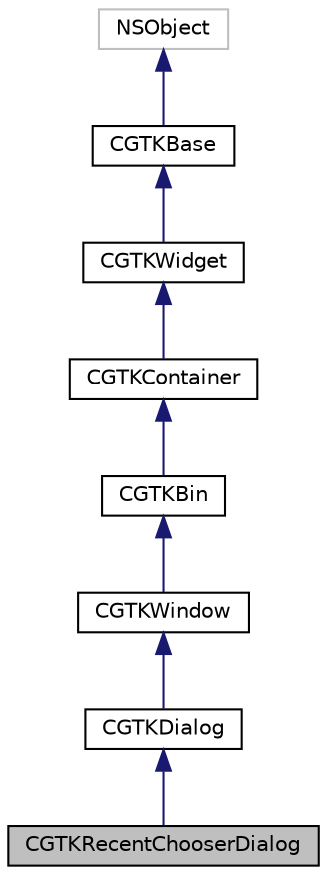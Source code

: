 digraph "CGTKRecentChooserDialog"
{
  edge [fontname="Helvetica",fontsize="10",labelfontname="Helvetica",labelfontsize="10"];
  node [fontname="Helvetica",fontsize="10",shape=record];
  Node8 [label="CGTKRecentChooserDialog",height=0.2,width=0.4,color="black", fillcolor="grey75", style="filled", fontcolor="black"];
  Node9 -> Node8 [dir="back",color="midnightblue",fontsize="10",style="solid",fontname="Helvetica"];
  Node9 [label="CGTKDialog",height=0.2,width=0.4,color="black", fillcolor="white", style="filled",URL="$interface_c_g_t_k_dialog.html"];
  Node10 -> Node9 [dir="back",color="midnightblue",fontsize="10",style="solid",fontname="Helvetica"];
  Node10 [label="CGTKWindow",height=0.2,width=0.4,color="black", fillcolor="white", style="filled",URL="$interface_c_g_t_k_window.html"];
  Node11 -> Node10 [dir="back",color="midnightblue",fontsize="10",style="solid",fontname="Helvetica"];
  Node11 [label="CGTKBin",height=0.2,width=0.4,color="black", fillcolor="white", style="filled",URL="$interface_c_g_t_k_bin.html"];
  Node12 -> Node11 [dir="back",color="midnightblue",fontsize="10",style="solid",fontname="Helvetica"];
  Node12 [label="CGTKContainer",height=0.2,width=0.4,color="black", fillcolor="white", style="filled",URL="$interface_c_g_t_k_container.html"];
  Node13 -> Node12 [dir="back",color="midnightblue",fontsize="10",style="solid",fontname="Helvetica"];
  Node13 [label="CGTKWidget",height=0.2,width=0.4,color="black", fillcolor="white", style="filled",URL="$interface_c_g_t_k_widget.html"];
  Node14 -> Node13 [dir="back",color="midnightblue",fontsize="10",style="solid",fontname="Helvetica"];
  Node14 [label="CGTKBase",height=0.2,width=0.4,color="black", fillcolor="white", style="filled",URL="$interface_c_g_t_k_base.html"];
  Node15 -> Node14 [dir="back",color="midnightblue",fontsize="10",style="solid",fontname="Helvetica"];
  Node15 [label="NSObject",height=0.2,width=0.4,color="grey75", fillcolor="white", style="filled"];
}
